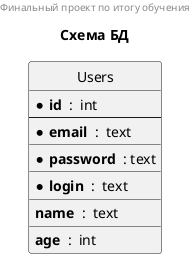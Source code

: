 @startuml

header Финальный проект по итогу обучения
title Схема БД

hide circle
skinparam linetype ortho


entity Users {
    * **id**  :  int
    --
    * **email**  :  text
    __
    * **password**  : text
    __
    * **login**  :  text
    __
    **name**  :  text
    __
    **age**  :  int
}


@enduml

